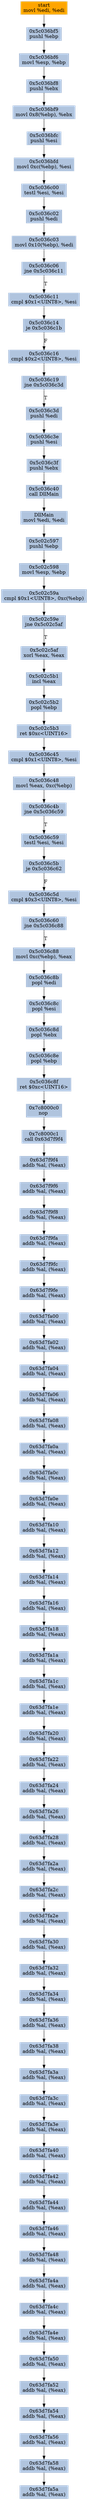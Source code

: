 digraph G {
node[shape=rectangle,style=filled,fillcolor=lightsteelblue,color=lightsteelblue]
bgcolor="transparent"
a0x5c036bf3movl_edi_edi[label="start\nmovl %edi, %edi",color="lightgrey",fillcolor="orange"];
a0x5c036bf5pushl_ebp[label="0x5c036bf5\npushl %ebp"];
a0x5c036bf6movl_esp_ebp[label="0x5c036bf6\nmovl %esp, %ebp"];
a0x5c036bf8pushl_ebx[label="0x5c036bf8\npushl %ebx"];
a0x5c036bf9movl_0x8ebp__ebx[label="0x5c036bf9\nmovl 0x8(%ebp), %ebx"];
a0x5c036bfcpushl_esi[label="0x5c036bfc\npushl %esi"];
a0x5c036bfdmovl_0xcebp__esi[label="0x5c036bfd\nmovl 0xc(%ebp), %esi"];
a0x5c036c00testl_esi_esi[label="0x5c036c00\ntestl %esi, %esi"];
a0x5c036c02pushl_edi[label="0x5c036c02\npushl %edi"];
a0x5c036c03movl_0x10ebp__edi[label="0x5c036c03\nmovl 0x10(%ebp), %edi"];
a0x5c036c06jne_0x5c036c11[label="0x5c036c06\njne 0x5c036c11"];
a0x5c036c11cmpl_0x1UINT8_esi[label="0x5c036c11\ncmpl $0x1<UINT8>, %esi"];
a0x5c036c14je_0x5c036c1b[label="0x5c036c14\nje 0x5c036c1b"];
a0x5c036c16cmpl_0x2UINT8_esi[label="0x5c036c16\ncmpl $0x2<UINT8>, %esi"];
a0x5c036c19jne_0x5c036c3d[label="0x5c036c19\njne 0x5c036c3d"];
a0x5c036c3dpushl_edi[label="0x5c036c3d\npushl %edi"];
a0x5c036c3epushl_esi[label="0x5c036c3e\npushl %esi"];
a0x5c036c3fpushl_ebx[label="0x5c036c3f\npushl %ebx"];
a0x5c036c40call_DllMain[label="0x5c036c40\ncall DllMain"];
a0x5c02c595movl_edi_edi[label="DllMain\nmovl %edi, %edi"];
a0x5c02c597pushl_ebp[label="0x5c02c597\npushl %ebp"];
a0x5c02c598movl_esp_ebp[label="0x5c02c598\nmovl %esp, %ebp"];
a0x5c02c59acmpl_0x1UINT8_0xcebp_[label="0x5c02c59a\ncmpl $0x1<UINT8>, 0xc(%ebp)"];
a0x5c02c59ejne_0x5c02c5af[label="0x5c02c59e\njne 0x5c02c5af"];
a0x5c02c5afxorl_eax_eax[label="0x5c02c5af\nxorl %eax, %eax"];
a0x5c02c5b1incl_eax[label="0x5c02c5b1\nincl %eax"];
a0x5c02c5b2popl_ebp[label="0x5c02c5b2\npopl %ebp"];
a0x5c02c5b3ret_0xcUINT16[label="0x5c02c5b3\nret $0xc<UINT16>"];
a0x5c036c45cmpl_0x1UINT8_esi[label="0x5c036c45\ncmpl $0x1<UINT8>, %esi"];
a0x5c036c48movl_eax_0xcebp_[label="0x5c036c48\nmovl %eax, 0xc(%ebp)"];
a0x5c036c4bjne_0x5c036c59[label="0x5c036c4b\njne 0x5c036c59"];
a0x5c036c59testl_esi_esi[label="0x5c036c59\ntestl %esi, %esi"];
a0x5c036c5bje_0x5c036c62[label="0x5c036c5b\nje 0x5c036c62"];
a0x5c036c5dcmpl_0x3UINT8_esi[label="0x5c036c5d\ncmpl $0x3<UINT8>, %esi"];
a0x5c036c60jne_0x5c036c88[label="0x5c036c60\njne 0x5c036c88"];
a0x5c036c88movl_0xcebp__eax[label="0x5c036c88\nmovl 0xc(%ebp), %eax"];
a0x5c036c8bpopl_edi[label="0x5c036c8b\npopl %edi"];
a0x5c036c8cpopl_esi[label="0x5c036c8c\npopl %esi"];
a0x5c036c8dpopl_ebx[label="0x5c036c8d\npopl %ebx"];
a0x5c036c8epopl_ebp[label="0x5c036c8e\npopl %ebp"];
a0x5c036c8fret_0xcUINT16[label="0x5c036c8f\nret $0xc<UINT16>"];
a0x7c8000c0nop_[label="0x7c8000c0\nnop "];
a0x7c8000c1call_0x63d7f9f4[label="0x7c8000c1\ncall 0x63d7f9f4"];
a0x63d7f9f4addb_al_eax_[label="0x63d7f9f4\naddb %al, (%eax)"];
a0x63d7f9f6addb_al_eax_[label="0x63d7f9f6\naddb %al, (%eax)"];
a0x63d7f9f8addb_al_eax_[label="0x63d7f9f8\naddb %al, (%eax)"];
a0x63d7f9faaddb_al_eax_[label="0x63d7f9fa\naddb %al, (%eax)"];
a0x63d7f9fcaddb_al_eax_[label="0x63d7f9fc\naddb %al, (%eax)"];
a0x63d7f9feaddb_al_eax_[label="0x63d7f9fe\naddb %al, (%eax)"];
a0x63d7fa00addb_al_eax_[label="0x63d7fa00\naddb %al, (%eax)"];
a0x63d7fa02addb_al_eax_[label="0x63d7fa02\naddb %al, (%eax)"];
a0x63d7fa04addb_al_eax_[label="0x63d7fa04\naddb %al, (%eax)"];
a0x63d7fa06addb_al_eax_[label="0x63d7fa06\naddb %al, (%eax)"];
a0x63d7fa08addb_al_eax_[label="0x63d7fa08\naddb %al, (%eax)"];
a0x63d7fa0aaddb_al_eax_[label="0x63d7fa0a\naddb %al, (%eax)"];
a0x63d7fa0caddb_al_eax_[label="0x63d7fa0c\naddb %al, (%eax)"];
a0x63d7fa0eaddb_al_eax_[label="0x63d7fa0e\naddb %al, (%eax)"];
a0x63d7fa10addb_al_eax_[label="0x63d7fa10\naddb %al, (%eax)"];
a0x63d7fa12addb_al_eax_[label="0x63d7fa12\naddb %al, (%eax)"];
a0x63d7fa14addb_al_eax_[label="0x63d7fa14\naddb %al, (%eax)"];
a0x63d7fa16addb_al_eax_[label="0x63d7fa16\naddb %al, (%eax)"];
a0x63d7fa18addb_al_eax_[label="0x63d7fa18\naddb %al, (%eax)"];
a0x63d7fa1aaddb_al_eax_[label="0x63d7fa1a\naddb %al, (%eax)"];
a0x63d7fa1caddb_al_eax_[label="0x63d7fa1c\naddb %al, (%eax)"];
a0x63d7fa1eaddb_al_eax_[label="0x63d7fa1e\naddb %al, (%eax)"];
a0x63d7fa20addb_al_eax_[label="0x63d7fa20\naddb %al, (%eax)"];
a0x63d7fa22addb_al_eax_[label="0x63d7fa22\naddb %al, (%eax)"];
a0x63d7fa24addb_al_eax_[label="0x63d7fa24\naddb %al, (%eax)"];
a0x63d7fa26addb_al_eax_[label="0x63d7fa26\naddb %al, (%eax)"];
a0x63d7fa28addb_al_eax_[label="0x63d7fa28\naddb %al, (%eax)"];
a0x63d7fa2aaddb_al_eax_[label="0x63d7fa2a\naddb %al, (%eax)"];
a0x63d7fa2caddb_al_eax_[label="0x63d7fa2c\naddb %al, (%eax)"];
a0x63d7fa2eaddb_al_eax_[label="0x63d7fa2e\naddb %al, (%eax)"];
a0x63d7fa30addb_al_eax_[label="0x63d7fa30\naddb %al, (%eax)"];
a0x63d7fa32addb_al_eax_[label="0x63d7fa32\naddb %al, (%eax)"];
a0x63d7fa34addb_al_eax_[label="0x63d7fa34\naddb %al, (%eax)"];
a0x63d7fa36addb_al_eax_[label="0x63d7fa36\naddb %al, (%eax)"];
a0x63d7fa38addb_al_eax_[label="0x63d7fa38\naddb %al, (%eax)"];
a0x63d7fa3aaddb_al_eax_[label="0x63d7fa3a\naddb %al, (%eax)"];
a0x63d7fa3caddb_al_eax_[label="0x63d7fa3c\naddb %al, (%eax)"];
a0x63d7fa3eaddb_al_eax_[label="0x63d7fa3e\naddb %al, (%eax)"];
a0x63d7fa40addb_al_eax_[label="0x63d7fa40\naddb %al, (%eax)"];
a0x63d7fa42addb_al_eax_[label="0x63d7fa42\naddb %al, (%eax)"];
a0x63d7fa44addb_al_eax_[label="0x63d7fa44\naddb %al, (%eax)"];
a0x63d7fa46addb_al_eax_[label="0x63d7fa46\naddb %al, (%eax)"];
a0x63d7fa48addb_al_eax_[label="0x63d7fa48\naddb %al, (%eax)"];
a0x63d7fa4aaddb_al_eax_[label="0x63d7fa4a\naddb %al, (%eax)"];
a0x63d7fa4caddb_al_eax_[label="0x63d7fa4c\naddb %al, (%eax)"];
a0x63d7fa4eaddb_al_eax_[label="0x63d7fa4e\naddb %al, (%eax)"];
a0x63d7fa50addb_al_eax_[label="0x63d7fa50\naddb %al, (%eax)"];
a0x63d7fa52addb_al_eax_[label="0x63d7fa52\naddb %al, (%eax)"];
a0x63d7fa54addb_al_eax_[label="0x63d7fa54\naddb %al, (%eax)"];
a0x63d7fa56addb_al_eax_[label="0x63d7fa56\naddb %al, (%eax)"];
a0x63d7fa58addb_al_eax_[label="0x63d7fa58\naddb %al, (%eax)"];
a0x63d7fa5aaddb_al_eax_[label="0x63d7fa5a\naddb %al, (%eax)"];
a0x5c036bf3movl_edi_edi -> a0x5c036bf5pushl_ebp [color="#000000"];
a0x5c036bf5pushl_ebp -> a0x5c036bf6movl_esp_ebp [color="#000000"];
a0x5c036bf6movl_esp_ebp -> a0x5c036bf8pushl_ebx [color="#000000"];
a0x5c036bf8pushl_ebx -> a0x5c036bf9movl_0x8ebp__ebx [color="#000000"];
a0x5c036bf9movl_0x8ebp__ebx -> a0x5c036bfcpushl_esi [color="#000000"];
a0x5c036bfcpushl_esi -> a0x5c036bfdmovl_0xcebp__esi [color="#000000"];
a0x5c036bfdmovl_0xcebp__esi -> a0x5c036c00testl_esi_esi [color="#000000"];
a0x5c036c00testl_esi_esi -> a0x5c036c02pushl_edi [color="#000000"];
a0x5c036c02pushl_edi -> a0x5c036c03movl_0x10ebp__edi [color="#000000"];
a0x5c036c03movl_0x10ebp__edi -> a0x5c036c06jne_0x5c036c11 [color="#000000"];
a0x5c036c06jne_0x5c036c11 -> a0x5c036c11cmpl_0x1UINT8_esi [color="#000000",label="T"];
a0x5c036c11cmpl_0x1UINT8_esi -> a0x5c036c14je_0x5c036c1b [color="#000000"];
a0x5c036c14je_0x5c036c1b -> a0x5c036c16cmpl_0x2UINT8_esi [color="#000000",label="F"];
a0x5c036c16cmpl_0x2UINT8_esi -> a0x5c036c19jne_0x5c036c3d [color="#000000"];
a0x5c036c19jne_0x5c036c3d -> a0x5c036c3dpushl_edi [color="#000000",label="T"];
a0x5c036c3dpushl_edi -> a0x5c036c3epushl_esi [color="#000000"];
a0x5c036c3epushl_esi -> a0x5c036c3fpushl_ebx [color="#000000"];
a0x5c036c3fpushl_ebx -> a0x5c036c40call_DllMain [color="#000000"];
a0x5c036c40call_DllMain -> a0x5c02c595movl_edi_edi [color="#000000"];
a0x5c02c595movl_edi_edi -> a0x5c02c597pushl_ebp [color="#000000"];
a0x5c02c597pushl_ebp -> a0x5c02c598movl_esp_ebp [color="#000000"];
a0x5c02c598movl_esp_ebp -> a0x5c02c59acmpl_0x1UINT8_0xcebp_ [color="#000000"];
a0x5c02c59acmpl_0x1UINT8_0xcebp_ -> a0x5c02c59ejne_0x5c02c5af [color="#000000"];
a0x5c02c59ejne_0x5c02c5af -> a0x5c02c5afxorl_eax_eax [color="#000000",label="T"];
a0x5c02c5afxorl_eax_eax -> a0x5c02c5b1incl_eax [color="#000000"];
a0x5c02c5b1incl_eax -> a0x5c02c5b2popl_ebp [color="#000000"];
a0x5c02c5b2popl_ebp -> a0x5c02c5b3ret_0xcUINT16 [color="#000000"];
a0x5c02c5b3ret_0xcUINT16 -> a0x5c036c45cmpl_0x1UINT8_esi [color="#000000"];
a0x5c036c45cmpl_0x1UINT8_esi -> a0x5c036c48movl_eax_0xcebp_ [color="#000000"];
a0x5c036c48movl_eax_0xcebp_ -> a0x5c036c4bjne_0x5c036c59 [color="#000000"];
a0x5c036c4bjne_0x5c036c59 -> a0x5c036c59testl_esi_esi [color="#000000",label="T"];
a0x5c036c59testl_esi_esi -> a0x5c036c5bje_0x5c036c62 [color="#000000"];
a0x5c036c5bje_0x5c036c62 -> a0x5c036c5dcmpl_0x3UINT8_esi [color="#000000",label="F"];
a0x5c036c5dcmpl_0x3UINT8_esi -> a0x5c036c60jne_0x5c036c88 [color="#000000"];
a0x5c036c60jne_0x5c036c88 -> a0x5c036c88movl_0xcebp__eax [color="#000000",label="T"];
a0x5c036c88movl_0xcebp__eax -> a0x5c036c8bpopl_edi [color="#000000"];
a0x5c036c8bpopl_edi -> a0x5c036c8cpopl_esi [color="#000000"];
a0x5c036c8cpopl_esi -> a0x5c036c8dpopl_ebx [color="#000000"];
a0x5c036c8dpopl_ebx -> a0x5c036c8epopl_ebp [color="#000000"];
a0x5c036c8epopl_ebp -> a0x5c036c8fret_0xcUINT16 [color="#000000"];
a0x5c036c8fret_0xcUINT16 -> a0x7c8000c0nop_ [color="#000000"];
a0x7c8000c0nop_ -> a0x7c8000c1call_0x63d7f9f4 [color="#000000"];
a0x7c8000c1call_0x63d7f9f4 -> a0x63d7f9f4addb_al_eax_ [color="#000000"];
a0x63d7f9f4addb_al_eax_ -> a0x63d7f9f6addb_al_eax_ [color="#000000"];
a0x63d7f9f6addb_al_eax_ -> a0x63d7f9f8addb_al_eax_ [color="#000000"];
a0x63d7f9f8addb_al_eax_ -> a0x63d7f9faaddb_al_eax_ [color="#000000"];
a0x63d7f9faaddb_al_eax_ -> a0x63d7f9fcaddb_al_eax_ [color="#000000"];
a0x63d7f9fcaddb_al_eax_ -> a0x63d7f9feaddb_al_eax_ [color="#000000"];
a0x63d7f9feaddb_al_eax_ -> a0x63d7fa00addb_al_eax_ [color="#000000"];
a0x63d7fa00addb_al_eax_ -> a0x63d7fa02addb_al_eax_ [color="#000000"];
a0x63d7fa02addb_al_eax_ -> a0x63d7fa04addb_al_eax_ [color="#000000"];
a0x63d7fa04addb_al_eax_ -> a0x63d7fa06addb_al_eax_ [color="#000000"];
a0x63d7fa06addb_al_eax_ -> a0x63d7fa08addb_al_eax_ [color="#000000"];
a0x63d7fa08addb_al_eax_ -> a0x63d7fa0aaddb_al_eax_ [color="#000000"];
a0x63d7fa0aaddb_al_eax_ -> a0x63d7fa0caddb_al_eax_ [color="#000000"];
a0x63d7fa0caddb_al_eax_ -> a0x63d7fa0eaddb_al_eax_ [color="#000000"];
a0x63d7fa0eaddb_al_eax_ -> a0x63d7fa10addb_al_eax_ [color="#000000"];
a0x63d7fa10addb_al_eax_ -> a0x63d7fa12addb_al_eax_ [color="#000000"];
a0x63d7fa12addb_al_eax_ -> a0x63d7fa14addb_al_eax_ [color="#000000"];
a0x63d7fa14addb_al_eax_ -> a0x63d7fa16addb_al_eax_ [color="#000000"];
a0x63d7fa16addb_al_eax_ -> a0x63d7fa18addb_al_eax_ [color="#000000"];
a0x63d7fa18addb_al_eax_ -> a0x63d7fa1aaddb_al_eax_ [color="#000000"];
a0x63d7fa1aaddb_al_eax_ -> a0x63d7fa1caddb_al_eax_ [color="#000000"];
a0x63d7fa1caddb_al_eax_ -> a0x63d7fa1eaddb_al_eax_ [color="#000000"];
a0x63d7fa1eaddb_al_eax_ -> a0x63d7fa20addb_al_eax_ [color="#000000"];
a0x63d7fa20addb_al_eax_ -> a0x63d7fa22addb_al_eax_ [color="#000000"];
a0x63d7fa22addb_al_eax_ -> a0x63d7fa24addb_al_eax_ [color="#000000"];
a0x63d7fa24addb_al_eax_ -> a0x63d7fa26addb_al_eax_ [color="#000000"];
a0x63d7fa26addb_al_eax_ -> a0x63d7fa28addb_al_eax_ [color="#000000"];
a0x63d7fa28addb_al_eax_ -> a0x63d7fa2aaddb_al_eax_ [color="#000000"];
a0x63d7fa2aaddb_al_eax_ -> a0x63d7fa2caddb_al_eax_ [color="#000000"];
a0x63d7fa2caddb_al_eax_ -> a0x63d7fa2eaddb_al_eax_ [color="#000000"];
a0x63d7fa2eaddb_al_eax_ -> a0x63d7fa30addb_al_eax_ [color="#000000"];
a0x63d7fa30addb_al_eax_ -> a0x63d7fa32addb_al_eax_ [color="#000000"];
a0x63d7fa32addb_al_eax_ -> a0x63d7fa34addb_al_eax_ [color="#000000"];
a0x63d7fa34addb_al_eax_ -> a0x63d7fa36addb_al_eax_ [color="#000000"];
a0x63d7fa36addb_al_eax_ -> a0x63d7fa38addb_al_eax_ [color="#000000"];
a0x63d7fa38addb_al_eax_ -> a0x63d7fa3aaddb_al_eax_ [color="#000000"];
a0x63d7fa3aaddb_al_eax_ -> a0x63d7fa3caddb_al_eax_ [color="#000000"];
a0x63d7fa3caddb_al_eax_ -> a0x63d7fa3eaddb_al_eax_ [color="#000000"];
a0x63d7fa3eaddb_al_eax_ -> a0x63d7fa40addb_al_eax_ [color="#000000"];
a0x63d7fa40addb_al_eax_ -> a0x63d7fa42addb_al_eax_ [color="#000000"];
a0x63d7fa42addb_al_eax_ -> a0x63d7fa44addb_al_eax_ [color="#000000"];
a0x63d7fa44addb_al_eax_ -> a0x63d7fa46addb_al_eax_ [color="#000000"];
a0x63d7fa46addb_al_eax_ -> a0x63d7fa48addb_al_eax_ [color="#000000"];
a0x63d7fa48addb_al_eax_ -> a0x63d7fa4aaddb_al_eax_ [color="#000000"];
a0x63d7fa4aaddb_al_eax_ -> a0x63d7fa4caddb_al_eax_ [color="#000000"];
a0x63d7fa4caddb_al_eax_ -> a0x63d7fa4eaddb_al_eax_ [color="#000000"];
a0x63d7fa4eaddb_al_eax_ -> a0x63d7fa50addb_al_eax_ [color="#000000"];
a0x63d7fa50addb_al_eax_ -> a0x63d7fa52addb_al_eax_ [color="#000000"];
a0x63d7fa52addb_al_eax_ -> a0x63d7fa54addb_al_eax_ [color="#000000"];
a0x63d7fa54addb_al_eax_ -> a0x63d7fa56addb_al_eax_ [color="#000000"];
a0x63d7fa56addb_al_eax_ -> a0x63d7fa58addb_al_eax_ [color="#000000"];
a0x63d7fa58addb_al_eax_ -> a0x63d7fa5aaddb_al_eax_ [color="#000000"];
}
